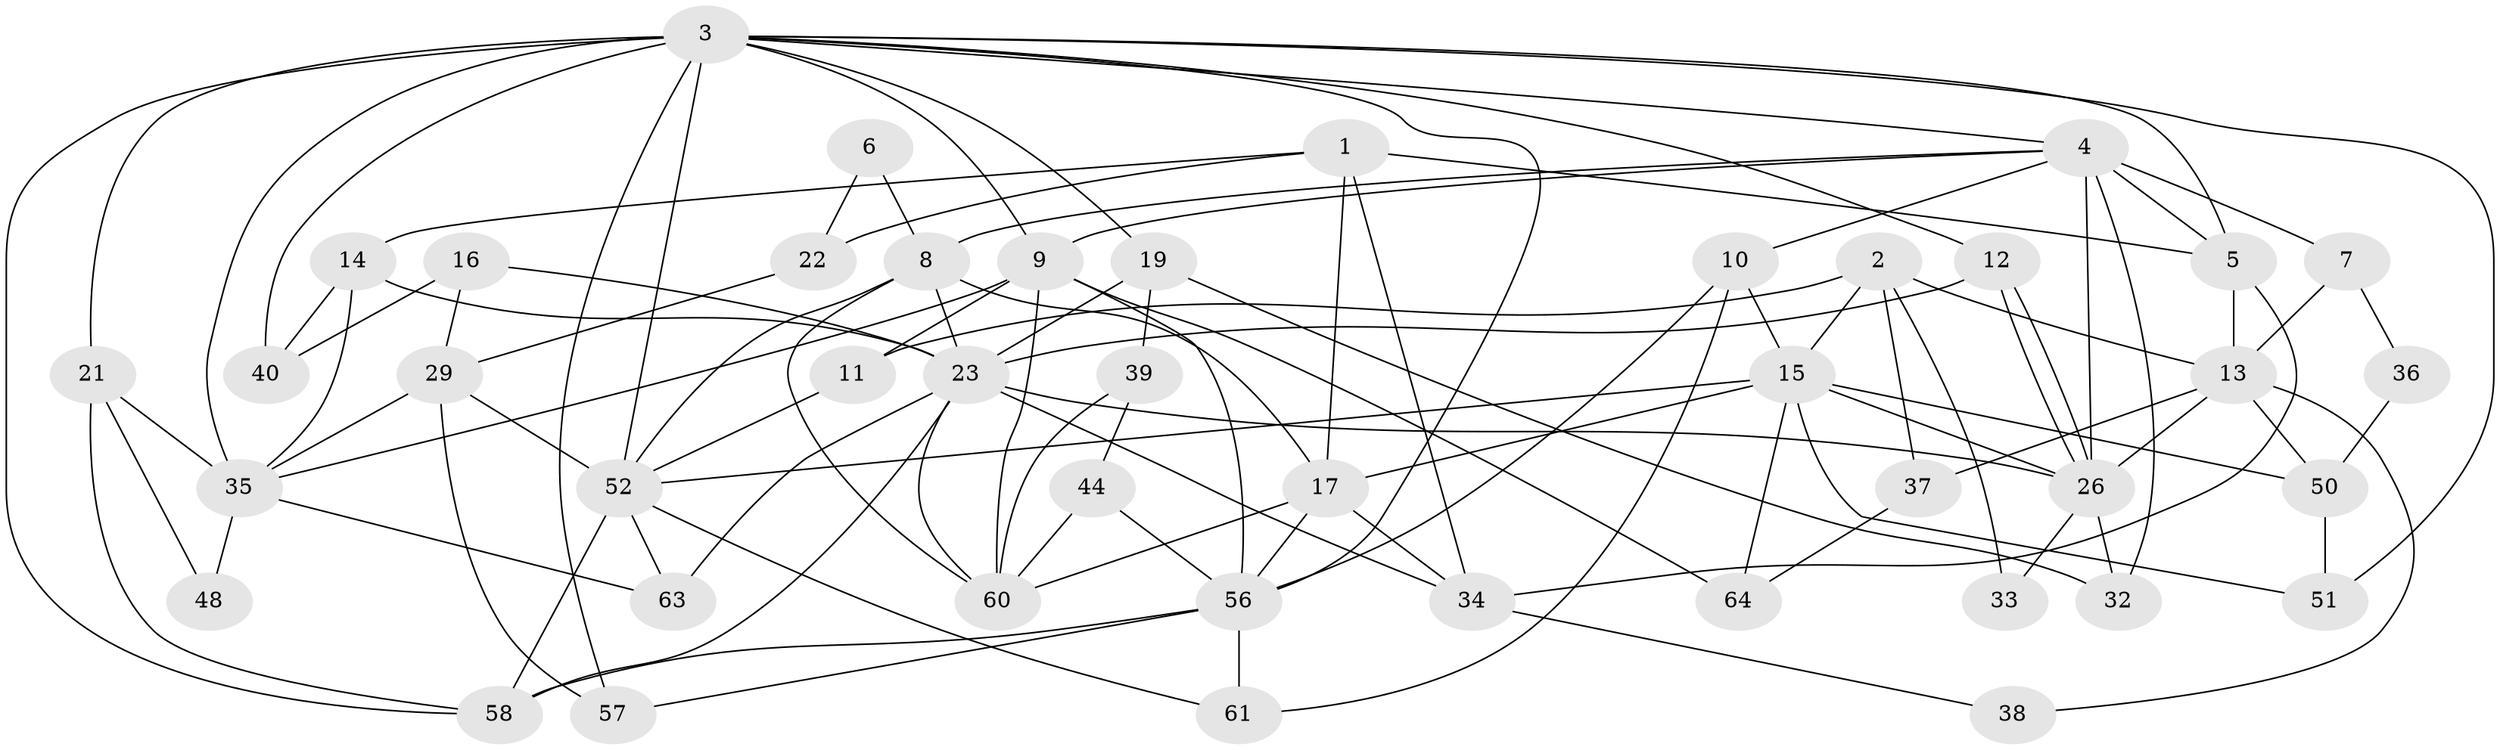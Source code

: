 // original degree distribution, {5: 0.203125, 6: 0.109375, 2: 0.109375, 3: 0.359375, 7: 0.03125, 4: 0.171875, 8: 0.015625}
// Generated by graph-tools (version 1.1) at 2025/18/03/04/25 18:18:59]
// undirected, 44 vertices, 104 edges
graph export_dot {
graph [start="1"]
  node [color=gray90,style=filled];
  1;
  2;
  3 [super="+20+43+49+55"];
  4 [super="+45"];
  5;
  6;
  7;
  8 [super="+24+54"];
  9;
  10;
  11;
  12;
  13 [super="+27"];
  14;
  15 [super="+25"];
  16;
  17 [super="+18"];
  19;
  21;
  22;
  23 [super="+28+46"];
  26 [super="+41"];
  29;
  32;
  33;
  34;
  35 [super="+42+47"];
  36;
  37;
  38;
  39;
  40;
  44;
  48;
  50;
  51;
  52 [super="+59+53"];
  56 [super="+62"];
  57;
  58;
  60;
  61;
  63;
  64;
  1 -- 14;
  1 -- 5;
  1 -- 22;
  1 -- 34;
  1 -- 17;
  2 -- 15;
  2 -- 11;
  2 -- 33;
  2 -- 37;
  2 -- 13;
  3 -- 56;
  3 -- 35 [weight=3];
  3 -- 5;
  3 -- 9;
  3 -- 57;
  3 -- 19;
  3 -- 58;
  3 -- 12;
  3 -- 4;
  3 -- 51;
  3 -- 21;
  3 -- 40;
  3 -- 52;
  4 -- 10;
  4 -- 5;
  4 -- 32;
  4 -- 26;
  4 -- 8;
  4 -- 9;
  4 -- 7;
  5 -- 34;
  5 -- 13;
  6 -- 22;
  6 -- 8;
  7 -- 13;
  7 -- 36;
  8 -- 60;
  8 -- 23;
  8 -- 17;
  8 -- 52;
  9 -- 11;
  9 -- 35;
  9 -- 60;
  9 -- 64;
  9 -- 56;
  10 -- 15;
  10 -- 61;
  10 -- 56;
  11 -- 52;
  12 -- 26;
  12 -- 26;
  12 -- 23;
  13 -- 26;
  13 -- 50;
  13 -- 37;
  13 -- 38;
  14 -- 40;
  14 -- 35;
  14 -- 23;
  15 -- 64;
  15 -- 51;
  15 -- 26;
  15 -- 50;
  15 -- 52;
  15 -- 17;
  16 -- 29;
  16 -- 23;
  16 -- 40;
  17 -- 34;
  17 -- 56;
  17 -- 60;
  19 -- 32;
  19 -- 39;
  19 -- 23;
  21 -- 58;
  21 -- 48;
  21 -- 35;
  22 -- 29;
  23 -- 63;
  23 -- 26;
  23 -- 58;
  23 -- 60;
  23 -- 34;
  26 -- 32;
  26 -- 33;
  29 -- 52;
  29 -- 35;
  29 -- 57;
  34 -- 38;
  35 -- 48;
  35 -- 63;
  36 -- 50;
  37 -- 64;
  39 -- 60;
  39 -- 44;
  44 -- 60;
  44 -- 56;
  50 -- 51;
  52 -- 63;
  52 -- 61;
  52 -- 58;
  56 -- 61;
  56 -- 58;
  56 -- 57;
}
